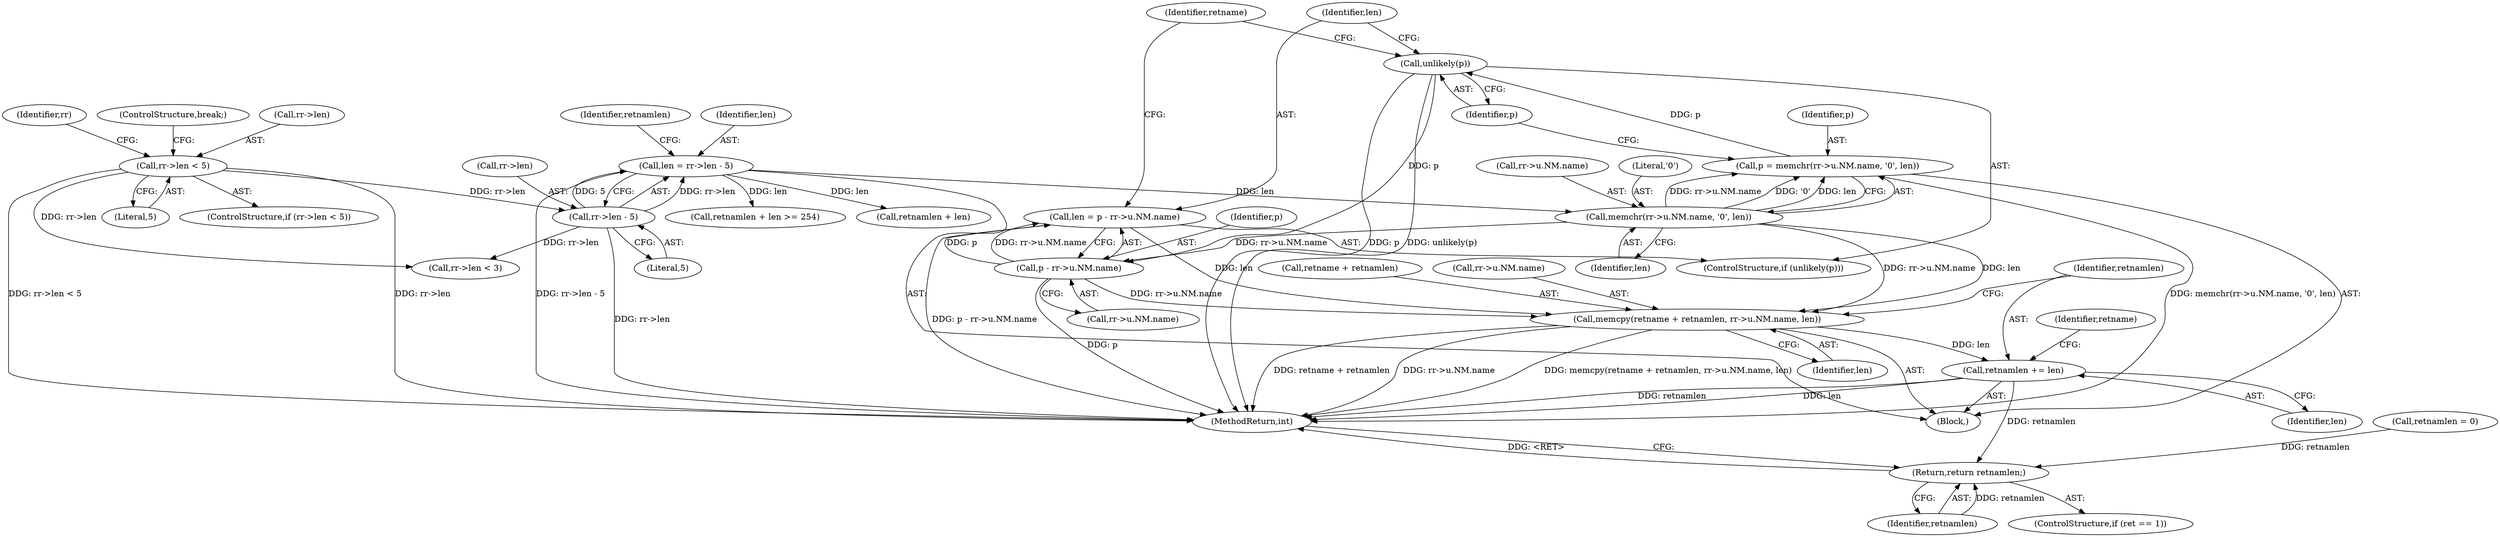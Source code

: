 digraph "0_linux_99d825822eade8d827a1817357cbf3f889a552d6@integer" {
"1000344" [label="(Call,len = p - rr->u.NM.name)"];
"1000346" [label="(Call,p - rr->u.NM.name)"];
"1000342" [label="(Call,unlikely(p))"];
"1000329" [label="(Call,p = memchr(rr->u.NM.name, '\0', len))"];
"1000331" [label="(Call,memchr(rr->u.NM.name, '\0', len))"];
"1000311" [label="(Call,len = rr->len - 5)"];
"1000313" [label="(Call,rr->len - 5)"];
"1000273" [label="(Call,rr->len < 5)"];
"1000355" [label="(Call,memcpy(retname + retnamlen, rr->u.NM.name, len))"];
"1000367" [label="(Call,retnamlen += len)"];
"1000399" [label="(Return,return retnamlen;)"];
"1000209" [label="(Block,)"];
"1000116" [label="(Call,retnamlen = 0)"];
"1000330" [label="(Identifier,p)"];
"1000400" [label="(Identifier,retnamlen)"];
"1000359" [label="(Call,rr->u.NM.name)"];
"1000348" [label="(Call,rr->u.NM.name)"];
"1000321" [label="(Identifier,retnamlen)"];
"1000366" [label="(Identifier,len)"];
"1000372" [label="(Identifier,retname)"];
"1000329" [label="(Call,p = memchr(rr->u.NM.name, '\0', len))"];
"1000168" [label="(Call,rr->len < 3)"];
"1000277" [label="(Literal,5)"];
"1000313" [label="(Call,rr->len - 5)"];
"1000367" [label="(Call,retnamlen += len)"];
"1000368" [label="(Identifier,retnamlen)"];
"1000343" [label="(Identifier,p)"];
"1000342" [label="(Call,unlikely(p))"];
"1000320" [label="(Call,retnamlen + len)"];
"1000314" [label="(Call,rr->len)"];
"1000399" [label="(Return,return retnamlen;)"];
"1000357" [label="(Identifier,retname)"];
"1000344" [label="(Call,len = p - rr->u.NM.name)"];
"1000272" [label="(ControlStructure,if (rr->len < 5))"];
"1000369" [label="(Identifier,len)"];
"1000311" [label="(Call,len = rr->len - 5)"];
"1000395" [label="(ControlStructure,if (ret == 1))"];
"1000341" [label="(ControlStructure,if (unlikely(p)))"];
"1000345" [label="(Identifier,len)"];
"1000273" [label="(Call,rr->len < 5)"];
"1000356" [label="(Call,retname + retnamlen)"];
"1000332" [label="(Call,rr->u.NM.name)"];
"1000284" [label="(Identifier,rr)"];
"1000346" [label="(Call,p - rr->u.NM.name)"];
"1000331" [label="(Call,memchr(rr->u.NM.name, '\0', len))"];
"1000319" [label="(Call,retnamlen + len >= 254)"];
"1000312" [label="(Identifier,len)"];
"1000340" [label="(Identifier,len)"];
"1000317" [label="(Literal,5)"];
"1000355" [label="(Call,memcpy(retname + retnamlen, rr->u.NM.name, len))"];
"1000278" [label="(ControlStructure,break;)"];
"1000339" [label="(Literal,'\0')"];
"1000274" [label="(Call,rr->len)"];
"1000347" [label="(Identifier,p)"];
"1000414" [label="(MethodReturn,int)"];
"1000344" -> "1000341"  [label="AST: "];
"1000344" -> "1000346"  [label="CFG: "];
"1000345" -> "1000344"  [label="AST: "];
"1000346" -> "1000344"  [label="AST: "];
"1000357" -> "1000344"  [label="CFG: "];
"1000344" -> "1000414"  [label="DDG: p - rr->u.NM.name"];
"1000346" -> "1000344"  [label="DDG: p"];
"1000346" -> "1000344"  [label="DDG: rr->u.NM.name"];
"1000344" -> "1000355"  [label="DDG: len"];
"1000346" -> "1000348"  [label="CFG: "];
"1000347" -> "1000346"  [label="AST: "];
"1000348" -> "1000346"  [label="AST: "];
"1000346" -> "1000414"  [label="DDG: p"];
"1000342" -> "1000346"  [label="DDG: p"];
"1000331" -> "1000346"  [label="DDG: rr->u.NM.name"];
"1000346" -> "1000355"  [label="DDG: rr->u.NM.name"];
"1000342" -> "1000341"  [label="AST: "];
"1000342" -> "1000343"  [label="CFG: "];
"1000343" -> "1000342"  [label="AST: "];
"1000345" -> "1000342"  [label="CFG: "];
"1000357" -> "1000342"  [label="CFG: "];
"1000342" -> "1000414"  [label="DDG: p"];
"1000342" -> "1000414"  [label="DDG: unlikely(p)"];
"1000329" -> "1000342"  [label="DDG: p"];
"1000329" -> "1000209"  [label="AST: "];
"1000329" -> "1000331"  [label="CFG: "];
"1000330" -> "1000329"  [label="AST: "];
"1000331" -> "1000329"  [label="AST: "];
"1000343" -> "1000329"  [label="CFG: "];
"1000329" -> "1000414"  [label="DDG: memchr(rr->u.NM.name, '\0', len)"];
"1000331" -> "1000329"  [label="DDG: rr->u.NM.name"];
"1000331" -> "1000329"  [label="DDG: '\0'"];
"1000331" -> "1000329"  [label="DDG: len"];
"1000331" -> "1000340"  [label="CFG: "];
"1000332" -> "1000331"  [label="AST: "];
"1000339" -> "1000331"  [label="AST: "];
"1000340" -> "1000331"  [label="AST: "];
"1000311" -> "1000331"  [label="DDG: len"];
"1000331" -> "1000355"  [label="DDG: rr->u.NM.name"];
"1000331" -> "1000355"  [label="DDG: len"];
"1000311" -> "1000209"  [label="AST: "];
"1000311" -> "1000313"  [label="CFG: "];
"1000312" -> "1000311"  [label="AST: "];
"1000313" -> "1000311"  [label="AST: "];
"1000321" -> "1000311"  [label="CFG: "];
"1000311" -> "1000414"  [label="DDG: rr->len - 5"];
"1000313" -> "1000311"  [label="DDG: rr->len"];
"1000313" -> "1000311"  [label="DDG: 5"];
"1000311" -> "1000319"  [label="DDG: len"];
"1000311" -> "1000320"  [label="DDG: len"];
"1000313" -> "1000317"  [label="CFG: "];
"1000314" -> "1000313"  [label="AST: "];
"1000317" -> "1000313"  [label="AST: "];
"1000313" -> "1000414"  [label="DDG: rr->len"];
"1000313" -> "1000168"  [label="DDG: rr->len"];
"1000273" -> "1000313"  [label="DDG: rr->len"];
"1000273" -> "1000272"  [label="AST: "];
"1000273" -> "1000277"  [label="CFG: "];
"1000274" -> "1000273"  [label="AST: "];
"1000277" -> "1000273"  [label="AST: "];
"1000278" -> "1000273"  [label="CFG: "];
"1000284" -> "1000273"  [label="CFG: "];
"1000273" -> "1000414"  [label="DDG: rr->len"];
"1000273" -> "1000414"  [label="DDG: rr->len < 5"];
"1000273" -> "1000168"  [label="DDG: rr->len"];
"1000355" -> "1000209"  [label="AST: "];
"1000355" -> "1000366"  [label="CFG: "];
"1000356" -> "1000355"  [label="AST: "];
"1000359" -> "1000355"  [label="AST: "];
"1000366" -> "1000355"  [label="AST: "];
"1000368" -> "1000355"  [label="CFG: "];
"1000355" -> "1000414"  [label="DDG: retname + retnamlen"];
"1000355" -> "1000414"  [label="DDG: memcpy(retname + retnamlen, rr->u.NM.name, len)"];
"1000355" -> "1000414"  [label="DDG: rr->u.NM.name"];
"1000355" -> "1000367"  [label="DDG: len"];
"1000367" -> "1000209"  [label="AST: "];
"1000367" -> "1000369"  [label="CFG: "];
"1000368" -> "1000367"  [label="AST: "];
"1000369" -> "1000367"  [label="AST: "];
"1000372" -> "1000367"  [label="CFG: "];
"1000367" -> "1000414"  [label="DDG: len"];
"1000367" -> "1000414"  [label="DDG: retnamlen"];
"1000367" -> "1000399"  [label="DDG: retnamlen"];
"1000399" -> "1000395"  [label="AST: "];
"1000399" -> "1000400"  [label="CFG: "];
"1000400" -> "1000399"  [label="AST: "];
"1000414" -> "1000399"  [label="CFG: "];
"1000399" -> "1000414"  [label="DDG: <RET>"];
"1000400" -> "1000399"  [label="DDG: retnamlen"];
"1000116" -> "1000399"  [label="DDG: retnamlen"];
}
